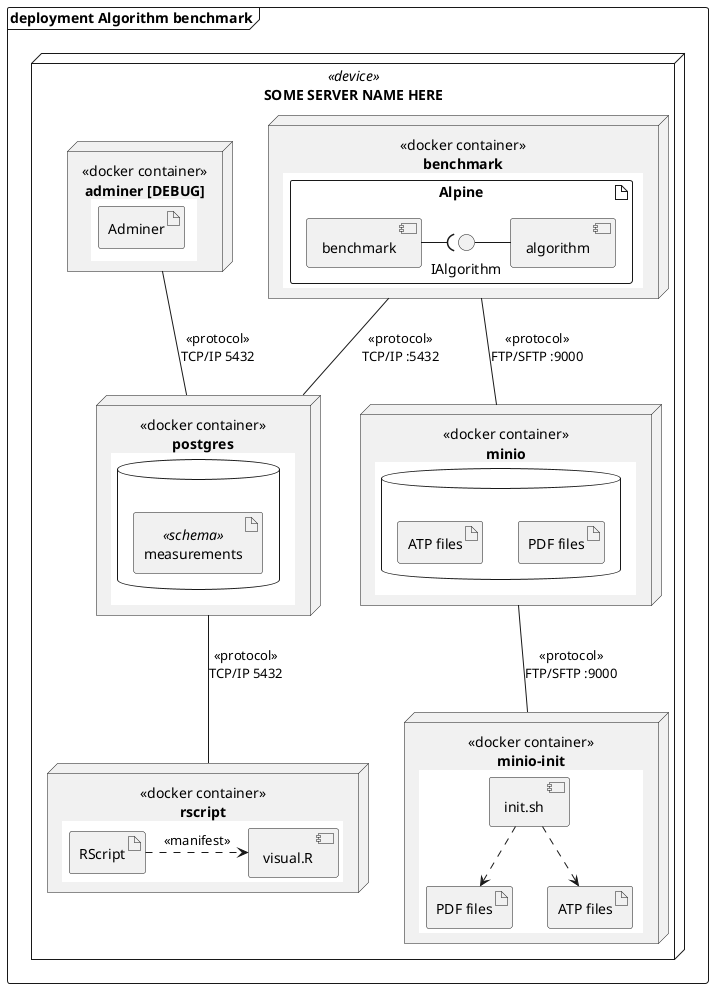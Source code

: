 @startuml

skinparam DefaultTextAlignment center

frame "**deployment** Algorithm benchmark" as benchmark_a {
        node "SOME SERVER NAME HERE" <<device>> as server {
                node benchmark [
                        <<docker container>>
                        **benchmark**
                        {{
                        artifact "Alpine" as alpine {
                                component "benchmark" as benchmark_client
                                component "algorithm" as algorithm

                                interface "IAlgorithm" as i1

                                i1 - algorithm
                                benchmark_client -( i1
                        }
                        }}
                ]

                node s3 [
                        <<docker container>>
                        **minio**
                        {{
                        database " " as minio {
                                artifact "PDF files" as m_pdf_files
                                artifact "ATP files" as m_atp_files
                        }
                        }}
                ]
                benchmark -- s3 : <<protocol>>\nFTP/SFTP :9000

                node sql [
                        <<docker container>>
                        **postgres**
                        {{
                        database " " as postgres {
                                artifact "measurements" <<schema>> as measurements
                        }
                        }}
                ]
                benchmark -- sql : <<protocol>>\nTCP/IP :5432

                node minio_init [
                        <<docker container>>
                        **minio-init**
                        {{
                        component "init.sh" as init
                        artifact "PDF files" as pdf_files
                        artifact "ATP files" as atp_files

                        init --> pdf_files #line.dashed
                        init --> atp_files #line.dashed
                        }}
                ]
                s3 -- minio_init : <<protocol>>\nFTP/SFTP :9000

                node rscript [
                        <<docker container>>
                        **rscript**
                        {{
                        artifact "RScript" as rscript_
                        component "visual.R" as visual

                        rscript_ -> visual #line.dashed : <<manifest>>
                        }}
                ]
                sql -- rscript : <<protocol>>\nTCP/IP 5432

                node adminer [
                        <<docker container>>
                        **adminer [DEBUG]**
                        {{
                        artifact "Adminer" as adminer_client
                        }}
                ]
                adminer -- sql : <<protocol>>\nTCP/IP 5432
        }
}

@enduml